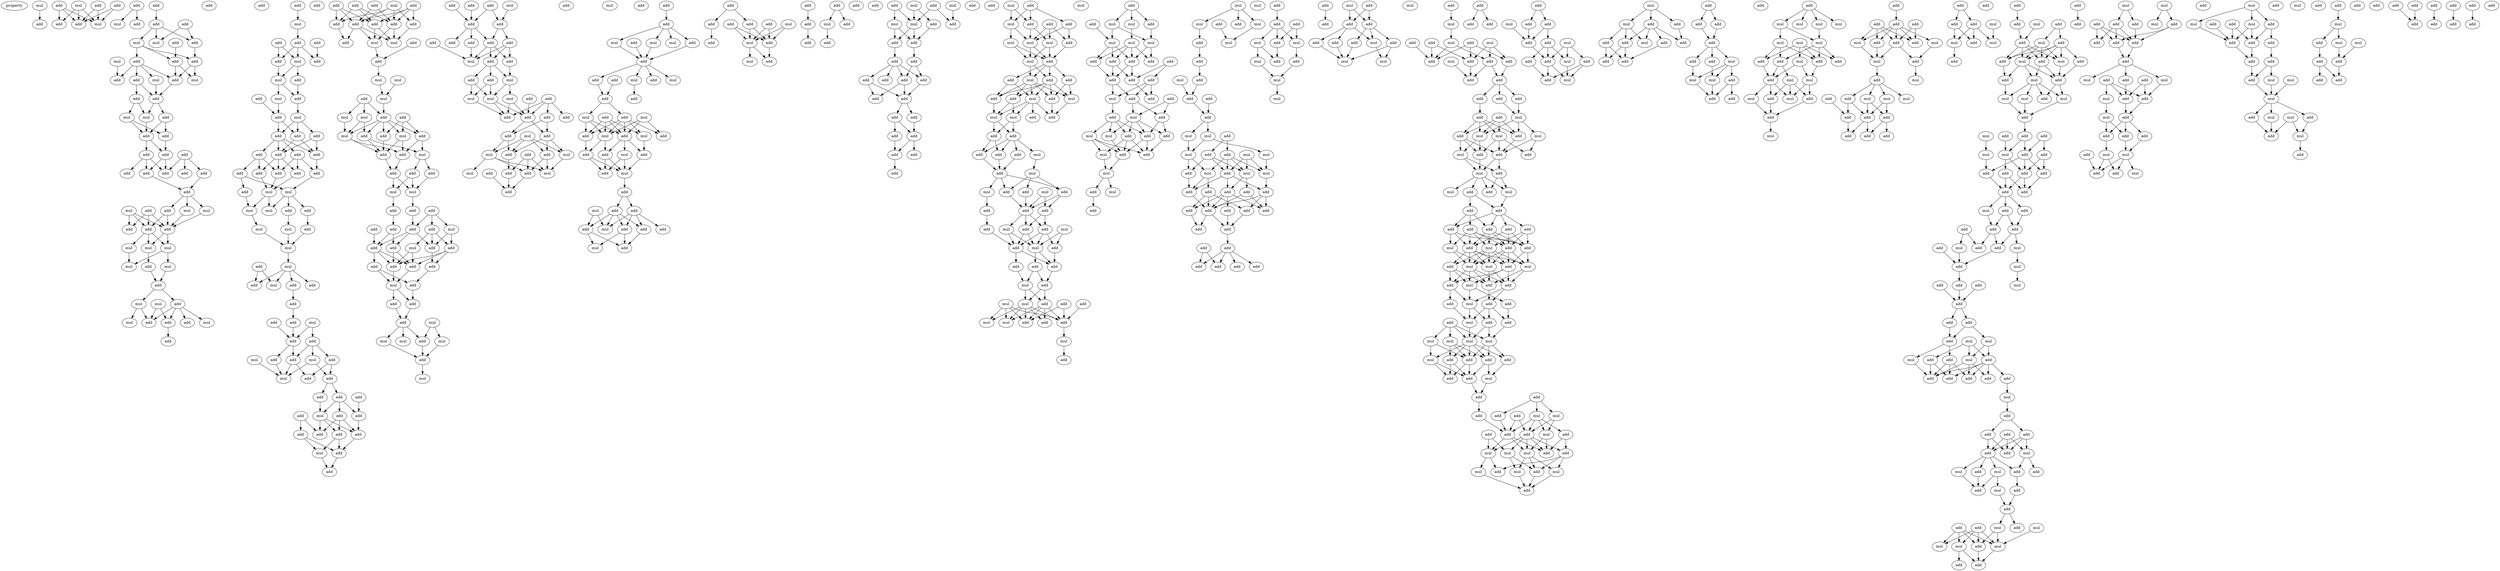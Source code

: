 digraph {
    node [fontcolor=black]
    property [mul=2,lf=1.1]
    0 [ label = mul ];
    1 [ label = add ];
    2 [ label = add ];
    3 [ label = mul ];
    4 [ label = add ];
    5 [ label = add ];
    6 [ label = add ];
    7 [ label = mul ];
    8 [ label = add ];
    9 [ label = add ];
    10 [ label = mul ];
    11 [ label = add ];
    12 [ label = add ];
    13 [ label = add ];
    14 [ label = add ];
    15 [ label = mul ];
    16 [ label = add ];
    17 [ label = add ];
    18 [ label = mul ];
    19 [ label = mul ];
    20 [ label = add ];
    21 [ label = add ];
    22 [ label = add ];
    23 [ label = add ];
    24 [ label = add ];
    25 [ label = mul ];
    26 [ label = mul ];
    27 [ label = add ];
    28 [ label = add ];
    29 [ label = add ];
    30 [ label = add ];
    31 [ label = mul ];
    32 [ label = mul ];
    33 [ label = add ];
    34 [ label = add ];
    35 [ label = add ];
    36 [ label = add ];
    37 [ label = add ];
    38 [ label = add ];
    39 [ label = add ];
    40 [ label = add ];
    41 [ label = add ];
    42 [ label = add ];
    43 [ label = add ];
    44 [ label = mul ];
    45 [ label = mul ];
    46 [ label = add ];
    47 [ label = mul ];
    48 [ label = add ];
    49 [ label = add ];
    50 [ label = add ];
    51 [ label = add ];
    52 [ label = mul ];
    53 [ label = add ];
    54 [ label = mul ];
    55 [ label = mul ];
    56 [ label = mul ];
    57 [ label = add ];
    58 [ label = mul ];
    59 [ label = add ];
    60 [ label = add ];
    61 [ label = mul ];
    62 [ label = mul ];
    63 [ label = mul ];
    64 [ label = add ];
    65 [ label = add ];
    66 [ label = add ];
    67 [ label = mul ];
    68 [ label = add ];
    69 [ label = add ];
    70 [ label = add ];
    71 [ label = mul ];
    72 [ label = add ];
    73 [ label = add ];
    74 [ label = add ];
    75 [ label = add ];
    76 [ label = add ];
    77 [ label = mul ];
    78 [ label = add ];
    79 [ label = mul ];
    80 [ label = add ];
    81 [ label = add ];
    82 [ label = mul ];
    83 [ label = mul ];
    84 [ label = add ];
    85 [ label = add ];
    86 [ label = add ];
    87 [ label = add ];
    88 [ label = add ];
    89 [ label = add ];
    90 [ label = add ];
    91 [ label = add ];
    92 [ label = add ];
    93 [ label = add ];
    94 [ label = add ];
    95 [ label = add ];
    96 [ label = add ];
    97 [ label = mul ];
    98 [ label = add ];
    99 [ label = mul ];
    100 [ label = mul ];
    101 [ label = add ];
    102 [ label = add ];
    103 [ label = mul ];
    104 [ label = mul ];
    105 [ label = add ];
    106 [ label = mul ];
    107 [ label = mul ];
    108 [ label = mul ];
    109 [ label = add ];
    110 [ label = add ];
    111 [ label = add ];
    112 [ label = mul ];
    113 [ label = add ];
    114 [ label = add ];
    115 [ label = add ];
    116 [ label = add ];
    117 [ label = add ];
    118 [ label = mul ];
    119 [ label = add ];
    120 [ label = add ];
    121 [ label = mul ];
    122 [ label = add ];
    123 [ label = add ];
    124 [ label = add ];
    125 [ label = mul ];
    126 [ label = add ];
    127 [ label = mul ];
    128 [ label = add ];
    129 [ label = add ];
    130 [ label = add ];
    131 [ label = add ];
    132 [ label = mul ];
    133 [ label = add ];
    134 [ label = add ];
    135 [ label = add ];
    136 [ label = add ];
    137 [ label = add ];
    138 [ label = add ];
    139 [ label = add ];
    140 [ label = mul ];
    141 [ label = add ];
    142 [ label = add ];
    143 [ label = mul ];
    144 [ label = add ];
    145 [ label = add ];
    146 [ label = add ];
    147 [ label = add ];
    148 [ label = add ];
    149 [ label = add ];
    150 [ label = add ];
    151 [ label = add ];
    152 [ label = add ];
    153 [ label = mul ];
    154 [ label = add ];
    155 [ label = mul ];
    156 [ label = add ];
    157 [ label = add ];
    158 [ label = mul ];
    159 [ label = mul ];
    160 [ label = add ];
    161 [ label = mul ];
    162 [ label = mul ];
    163 [ label = mul ];
    164 [ label = add ];
    165 [ label = add ];
    166 [ label = mul ];
    167 [ label = add ];
    168 [ label = add ];
    169 [ label = mul ];
    170 [ label = add ];
    171 [ label = mul ];
    172 [ label = add ];
    173 [ label = add ];
    174 [ label = add ];
    175 [ label = add ];
    176 [ label = add ];
    177 [ label = mul ];
    178 [ label = mul ];
    179 [ label = add ];
    180 [ label = add ];
    181 [ label = add ];
    182 [ label = add ];
    183 [ label = add ];
    184 [ label = add ];
    185 [ label = mul ];
    186 [ label = add ];
    187 [ label = add ];
    188 [ label = add ];
    189 [ label = add ];
    190 [ label = add ];
    191 [ label = mul ];
    192 [ label = add ];
    193 [ label = add ];
    194 [ label = add ];
    195 [ label = add ];
    196 [ label = mul ];
    197 [ label = add ];
    198 [ label = add ];
    199 [ label = add ];
    200 [ label = mul ];
    201 [ label = add ];
    202 [ label = mul ];
    203 [ label = mul ];
    204 [ label = add ];
    205 [ label = mul ];
    206 [ label = add ];
    207 [ label = add ];
    208 [ label = add ];
    209 [ label = add ];
    210 [ label = mul ];
    211 [ label = mul ];
    212 [ label = add ];
    213 [ label = add ];
    214 [ label = add ];
    215 [ label = add ];
    216 [ label = add ];
    217 [ label = add ];
    218 [ label = add ];
    219 [ label = add ];
    220 [ label = add ];
    221 [ label = mul ];
    222 [ label = add ];
    223 [ label = mul ];
    224 [ label = add ];
    225 [ label = mul ];
    226 [ label = mul ];
    227 [ label = mul ];
    228 [ label = add ];
    229 [ label = add ];
    230 [ label = add ];
    231 [ label = add ];
    232 [ label = add ];
    233 [ label = add ];
    234 [ label = mul ];
    235 [ label = add ];
    236 [ label = add ];
    237 [ label = mul ];
    238 [ label = add ];
    239 [ label = add ];
    240 [ label = add ];
    241 [ label = mul ];
    242 [ label = add ];
    243 [ label = mul ];
    244 [ label = mul ];
    245 [ label = add ];
    246 [ label = add ];
    247 [ label = add ];
    248 [ label = add ];
    249 [ label = mul ];
    250 [ label = add ];
    251 [ label = add ];
    252 [ label = add ];
    253 [ label = add ];
    254 [ label = add ];
    255 [ label = mul ];
    256 [ label = mul ];
    257 [ label = mul ];
    258 [ label = add ];
    259 [ label = mul ];
    260 [ label = add ];
    261 [ label = mul ];
    262 [ label = add ];
    263 [ label = add ];
    264 [ label = add ];
    265 [ label = add ];
    266 [ label = add ];
    267 [ label = add ];
    268 [ label = mul ];
    269 [ label = mul ];
    270 [ label = mul ];
    271 [ label = add ];
    272 [ label = add ];
    273 [ label = mul ];
    274 [ label = add ];
    275 [ label = mul ];
    276 [ label = add ];
    277 [ label = add ];
    278 [ label = add ];
    279 [ label = add ];
    280 [ label = mul ];
    281 [ label = add ];
    282 [ label = add ];
    283 [ label = add ];
    284 [ label = mul ];
    285 [ label = mul ];
    286 [ label = add ];
    287 [ label = add ];
    288 [ label = add ];
    289 [ label = add ];
    290 [ label = add ];
    291 [ label = mul ];
    292 [ label = add ];
    293 [ label = mul ];
    294 [ label = add ];
    295 [ label = add ];
    296 [ label = add ];
    297 [ label = add ];
    298 [ label = mul ];
    299 [ label = add ];
    300 [ label = add ];
    301 [ label = mul ];
    302 [ label = add ];
    303 [ label = add ];
    304 [ label = add ];
    305 [ label = add ];
    306 [ label = add ];
    307 [ label = mul ];
    308 [ label = add ];
    309 [ label = add ];
    310 [ label = add ];
    311 [ label = add ];
    312 [ label = mul ];
    313 [ label = add ];
    314 [ label = add ];
    315 [ label = mul ];
    316 [ label = add ];
    317 [ label = mul ];
    318 [ label = add ];
    319 [ label = add ];
    320 [ label = mul ];
    321 [ label = add ];
    322 [ label = add ];
    323 [ label = add ];
    324 [ label = add ];
    325 [ label = add ];
    326 [ label = add ];
    327 [ label = add ];
    328 [ label = add ];
    329 [ label = add ];
    330 [ label = add ];
    331 [ label = add ];
    332 [ label = add ];
    333 [ label = add ];
    334 [ label = add ];
    335 [ label = add ];
    336 [ label = add ];
    337 [ label = add ];
    338 [ label = add ];
    339 [ label = mul ];
    340 [ label = add ];
    341 [ label = add ];
    342 [ label = add ];
    343 [ label = mul ];
    344 [ label = add ];
    345 [ label = mul ];
    346 [ label = mul ];
    347 [ label = mul ];
    348 [ label = add ];
    349 [ label = mul ];
    350 [ label = add ];
    351 [ label = add ];
    352 [ label = add ];
    353 [ label = mul ];
    354 [ label = add ];
    355 [ label = mul ];
    356 [ label = add ];
    357 [ label = add ];
    358 [ label = mul ];
    359 [ label = add ];
    360 [ label = add ];
    361 [ label = add ];
    362 [ label = mul ];
    363 [ label = mul ];
    364 [ label = add ];
    365 [ label = add ];
    366 [ label = add ];
    367 [ label = add ];
    368 [ label = add ];
    369 [ label = mul ];
    370 [ label = add ];
    371 [ label = mul ];
    372 [ label = add ];
    373 [ label = add ];
    374 [ label = mul ];
    375 [ label = mul ];
    376 [ label = add ];
    377 [ label = add ];
    378 [ label = add ];
    379 [ label = add ];
    380 [ label = add ];
    381 [ label = mul ];
    382 [ label = add ];
    383 [ label = mul ];
    384 [ label = add ];
    385 [ label = mul ];
    386 [ label = add ];
    387 [ label = add ];
    388 [ label = add ];
    389 [ label = add ];
    390 [ label = add ];
    391 [ label = mul ];
    392 [ label = add ];
    393 [ label = add ];
    394 [ label = add ];
    395 [ label = mul ];
    396 [ label = add ];
    397 [ label = mul ];
    398 [ label = mul ];
    399 [ label = mul ];
    400 [ label = add ];
    401 [ label = add ];
    402 [ label = add ];
    403 [ label = mul ];
    404 [ label = add ];
    405 [ label = mul ];
    406 [ label = add ];
    407 [ label = mul ];
    408 [ label = mul ];
    409 [ label = add ];
    410 [ label = add ];
    411 [ label = mul ];
    412 [ label = mul ];
    413 [ label = mul ];
    414 [ label = add ];
    415 [ label = add ];
    416 [ label = add ];
    417 [ label = add ];
    418 [ label = add ];
    419 [ label = add ];
    420 [ label = add ];
    421 [ label = add ];
    422 [ label = mul ];
    423 [ label = add ];
    424 [ label = add ];
    425 [ label = add ];
    426 [ label = add ];
    427 [ label = add ];
    428 [ label = mul ];
    429 [ label = add ];
    430 [ label = mul ];
    431 [ label = add ];
    432 [ label = add ];
    433 [ label = mul ];
    434 [ label = add ];
    435 [ label = add ];
    436 [ label = mul ];
    437 [ label = mul ];
    438 [ label = add ];
    439 [ label = mul ];
    440 [ label = add ];
    441 [ label = mul ];
    442 [ label = add ];
    443 [ label = mul ];
    444 [ label = add ];
    445 [ label = mul ];
    446 [ label = add ];
    447 [ label = mul ];
    448 [ label = add ];
    449 [ label = mul ];
    450 [ label = add ];
    451 [ label = add ];
    452 [ label = add ];
    453 [ label = add ];
    454 [ label = mul ];
    455 [ label = mul ];
    456 [ label = add ];
    457 [ label = mul ];
    458 [ label = add ];
    459 [ label = add ];
    460 [ label = mul ];
    461 [ label = mul ];
    462 [ label = mul ];
    463 [ label = mul ];
    464 [ label = add ];
    465 [ label = mul ];
    466 [ label = add ];
    467 [ label = add ];
    468 [ label = add ];
    469 [ label = add ];
    470 [ label = add ];
    471 [ label = add ];
    472 [ label = add ];
    473 [ label = add ];
    474 [ label = add ];
    475 [ label = add ];
    476 [ label = add ];
    477 [ label = add ];
    478 [ label = add ];
    479 [ label = add ];
    480 [ label = add ];
    481 [ label = mul ];
    482 [ label = add ];
    483 [ label = add ];
    484 [ label = add ];
    485 [ label = add ];
    486 [ label = add ];
    487 [ label = add ];
    488 [ label = add ];
    489 [ label = add ];
    490 [ label = mul ];
    491 [ label = add ];
    492 [ label = mul ];
    493 [ label = add ];
    494 [ label = add ];
    495 [ label = mul ];
    496 [ label = add ];
    497 [ label = mul ];
    498 [ label = mul ];
    499 [ label = mul ];
    500 [ label = add ];
    501 [ label = add ];
    502 [ label = add ];
    503 [ label = add ];
    504 [ label = add ];
    505 [ label = mul ];
    506 [ label = add ];
    507 [ label = add ];
    508 [ label = mul ];
    509 [ label = mul ];
    510 [ label = mul ];
    511 [ label = add ];
    512 [ label = mul ];
    513 [ label = add ];
    514 [ label = mul ];
    515 [ label = add ];
    516 [ label = add ];
    517 [ label = mul ];
    518 [ label = add ];
    519 [ label = mul ];
    520 [ label = add ];
    521 [ label = add ];
    522 [ label = add ];
    523 [ label = add ];
    524 [ label = add ];
    525 [ label = add ];
    526 [ label = add ];
    527 [ label = add ];
    528 [ label = add ];
    529 [ label = mul ];
    530 [ label = add ];
    531 [ label = add ];
    532 [ label = add ];
    533 [ label = mul ];
    534 [ label = mul ];
    535 [ label = mul ];
    536 [ label = mul ];
    537 [ label = add ];
    538 [ label = add ];
    539 [ label = add ];
    540 [ label = add ];
    541 [ label = mul ];
    542 [ label = mul ];
    543 [ label = add ];
    544 [ label = add ];
    545 [ label = mul ];
    546 [ label = add ];
    547 [ label = add ];
    548 [ label = add ];
    549 [ label = add ];
    550 [ label = add ];
    551 [ label = add ];
    552 [ label = add ];
    553 [ label = mul ];
    554 [ label = add ];
    555 [ label = add ];
    556 [ label = add ];
    557 [ label = mul ];
    558 [ label = add ];
    559 [ label = add ];
    560 [ label = mul ];
    561 [ label = mul ];
    562 [ label = mul ];
    563 [ label = add ];
    564 [ label = add ];
    565 [ label = mul ];
    566 [ label = add ];
    567 [ label = add ];
    568 [ label = add ];
    569 [ label = add ];
    570 [ label = mul ];
    571 [ label = add ];
    572 [ label = add ];
    573 [ label = add ];
    574 [ label = mul ];
    575 [ label = mul ];
    576 [ label = mul ];
    577 [ label = mul ];
    578 [ label = mul ];
    579 [ label = add ];
    580 [ label = add ];
    581 [ label = add ];
    582 [ label = add ];
    583 [ label = mul ];
    584 [ label = add ];
    585 [ label = mul ];
    586 [ label = add ];
    587 [ label = add ];
    588 [ label = add ];
    589 [ label = mul ];
    590 [ label = add ];
    591 [ label = mul ];
    592 [ label = add ];
    593 [ label = add ];
    594 [ label = add ];
    595 [ label = add ];
    596 [ label = add ];
    597 [ label = add ];
    598 [ label = mul ];
    599 [ label = mul ];
    600 [ label = add ];
    601 [ label = add ];
    602 [ label = mul ];
    603 [ label = mul ];
    604 [ label = mul ];
    605 [ label = add ];
    606 [ label = add ];
    607 [ label = mul ];
    608 [ label = mul ];
    609 [ label = add ];
    610 [ label = add ];
    611 [ label = add ];
    612 [ label = add ];
    613 [ label = add ];
    614 [ label = add ];
    615 [ label = add ];
    616 [ label = mul ];
    617 [ label = mul ];
    618 [ label = add ];
    619 [ label = add ];
    620 [ label = add ];
    621 [ label = add ];
    622 [ label = mul ];
    623 [ label = add ];
    624 [ label = add ];
    625 [ label = mul ];
    626 [ label = mul ];
    627 [ label = mul ];
    628 [ label = add ];
    629 [ label = add ];
    630 [ label = add ];
    631 [ label = add ];
    632 [ label = add ];
    633 [ label = mul ];
    634 [ label = add ];
    635 [ label = add ];
    636 [ label = add ];
    637 [ label = add ];
    638 [ label = add ];
    639 [ label = add ];
    640 [ label = add ];
    641 [ label = add ];
    642 [ label = mul ];
    643 [ label = add ];
    644 [ label = add ];
    645 [ label = add ];
    646 [ label = mul ];
    647 [ label = mul ];
    648 [ label = add ];
    649 [ label = add ];
    650 [ label = add ];
    651 [ label = mul ];
    652 [ label = mul ];
    653 [ label = mul ];
    654 [ label = mul ];
    655 [ label = mul ];
    656 [ label = mul ];
    657 [ label = mul ];
    658 [ label = add ];
    659 [ label = add ];
    660 [ label = add ];
    661 [ label = mul ];
    662 [ label = add ];
    663 [ label = add ];
    664 [ label = mul ];
    665 [ label = mul ];
    666 [ label = add ];
    667 [ label = mul ];
    668 [ label = add ];
    669 [ label = mul ];
    670 [ label = add ];
    671 [ label = mul ];
    672 [ label = add ];
    673 [ label = add ];
    674 [ label = add ];
    675 [ label = add ];
    676 [ label = mul ];
    677 [ label = add ];
    678 [ label = add ];
    679 [ label = add ];
    680 [ label = mul ];
    681 [ label = mul ];
    682 [ label = add ];
    683 [ label = add ];
    684 [ label = mul ];
    685 [ label = add ];
    686 [ label = add ];
    687 [ label = mul ];
    688 [ label = mul ];
    689 [ label = mul ];
    690 [ label = add ];
    691 [ label = add ];
    692 [ label = add ];
    693 [ label = add ];
    694 [ label = add ];
    695 [ label = add ];
    696 [ label = add ];
    697 [ label = add ];
    698 [ label = mul ];
    699 [ label = add ];
    700 [ label = mul ];
    701 [ label = add ];
    702 [ label = mul ];
    703 [ label = add ];
    704 [ label = add ];
    705 [ label = add ];
    706 [ label = mul ];
    707 [ label = add ];
    708 [ label = add ];
    709 [ label = add ];
    710 [ label = add ];
    711 [ label = mul ];
    712 [ label = add ];
    713 [ label = mul ];
    714 [ label = mul ];
    715 [ label = add ];
    716 [ label = add ];
    717 [ label = add ];
    718 [ label = add ];
    719 [ label = mul ];
    720 [ label = mul ];
    721 [ label = mul ];
    722 [ label = add ];
    723 [ label = mul ];
    724 [ label = add ];
    725 [ label = mul ];
    726 [ label = add ];
    727 [ label = add ];
    728 [ label = add ];
    729 [ label = mul ];
    730 [ label = mul ];
    731 [ label = add ];
    732 [ label = add ];
    733 [ label = add ];
    734 [ label = add ];
    735 [ label = add ];
    736 [ label = add ];
    737 [ label = add ];
    738 [ label = add ];
    739 [ label = add ];
    740 [ label = mul ];
    741 [ label = add ];
    742 [ label = add ];
    743 [ label = add ];
    744 [ label = add ];
    745 [ label = mul ];
    746 [ label = mul ];
    747 [ label = add ];
    748 [ label = add ];
    749 [ label = add ];
    750 [ label = mul ];
    751 [ label = add ];
    752 [ label = add ];
    753 [ label = add ];
    754 [ label = add ];
    755 [ label = mul ];
    756 [ label = add ];
    757 [ label = add ];
    758 [ label = add ];
    759 [ label = add ];
    760 [ label = add ];
    761 [ label = mul ];
    762 [ label = add ];
    763 [ label = mul ];
    764 [ label = mul ];
    765 [ label = mul ];
    766 [ label = add ];
    767 [ label = add ];
    768 [ label = add ];
    769 [ label = add ];
    770 [ label = add ];
    771 [ label = add ];
    772 [ label = add ];
    773 [ label = add ];
    774 [ label = mul ];
    775 [ label = add ];
    776 [ label = add ];
    777 [ label = add ];
    778 [ label = add ];
    779 [ label = mul ];
    780 [ label = add ];
    781 [ label = add ];
    782 [ label = mul ];
    783 [ label = mul ];
    784 [ label = add ];
    785 [ label = add ];
    786 [ label = add ];
    787 [ label = mul ];
    788 [ label = add ];
    789 [ label = add ];
    790 [ label = add ];
    791 [ label = add ];
    792 [ label = add ];
    793 [ label = mul ];
    794 [ label = mul ];
    795 [ label = add ];
    796 [ label = mul ];
    797 [ label = mul ];
    798 [ label = add ];
    799 [ label = mul ];
    800 [ label = add ];
    801 [ label = add ];
    802 [ label = mul ];
    803 [ label = mul ];
    804 [ label = add ];
    805 [ label = add ];
    806 [ label = add ];
    807 [ label = mul ];
    808 [ label = add ];
    809 [ label = add ];
    810 [ label = add ];
    811 [ label = add ];
    812 [ label = add ];
    813 [ label = add ];
    814 [ label = add ];
    815 [ label = add ];
    816 [ label = mul ];
    817 [ label = mul ];
    818 [ label = add ];
    819 [ label = mul ];
    820 [ label = add ];
    821 [ label = mul ];
    822 [ label = add ];
    823 [ label = add ];
    824 [ label = add ];
    825 [ label = add ];
    826 [ label = mul ];
    827 [ label = add ];
    828 [ label = mul ];
    829 [ label = mul ];
    830 [ label = add ];
    831 [ label = add ];
    832 [ label = add ];
    833 [ label = mul ];
    834 [ label = mul ];
    835 [ label = add ];
    836 [ label = mul ];
    837 [ label = add ];
    838 [ label = add ];
    839 [ label = add ];
    840 [ label = add ];
    841 [ label = add ];
    842 [ label = add ];
    843 [ label = add ];
    844 [ label = add ];
    845 [ label = add ];
    846 [ label = mul ];
    847 [ label = mul ];
    848 [ label = mul ];
    849 [ label = mul ];
    850 [ label = add ];
    851 [ label = add ];
    852 [ label = mul ];
    853 [ label = mul ];
    854 [ label = add ];
    855 [ label = add ];
    856 [ label = mul ];
    857 [ label = add ];
    858 [ label = add ];
    859 [ label = mul ];
    860 [ label = add ];
    861 [ label = mul ];
    862 [ label = mul ];
    863 [ label = add ];
    864 [ label = add ];
    865 [ label = add ];
    866 [ label = add ];
    867 [ label = add ];
    868 [ label = add ];
    869 [ label = add ];
    870 [ label = add ];
    871 [ label = add ];
    872 [ label = add ];
    873 [ label = add ];
    874 [ label = add ];
    875 [ label = add ];
    876 [ label = add ];
    877 [ label = add ];
    878 [ label = add ];
    0 -> 6 [ name = 0 ];
    1 -> 5 [ name = 1 ];
    1 -> 7 [ name = 2 ];
    1 -> 8 [ name = 3 ];
    2 -> 7 [ name = 4 ];
    2 -> 8 [ name = 5 ];
    3 -> 5 [ name = 6 ];
    3 -> 7 [ name = 7 ];
    3 -> 8 [ name = 8 ];
    4 -> 7 [ name = 9 ];
    4 -> 8 [ name = 10 ];
    9 -> 10 [ name = 11 ];
    9 -> 12 [ name = 12 ];
    11 -> 13 [ name = 13 ];
    13 -> 15 [ name = 14 ];
    13 -> 16 [ name = 15 ];
    13 -> 18 [ name = 16 ];
    14 -> 15 [ name = 17 ];
    14 -> 16 [ name = 18 ];
    16 -> 22 [ name = 19 ];
    17 -> 21 [ name = 20 ];
    18 -> 20 [ name = 21 ];
    18 -> 21 [ name = 22 ];
    18 -> 22 [ name = 23 ];
    19 -> 27 [ name = 24 ];
    20 -> 23 [ name = 25 ];
    20 -> 24 [ name = 26 ];
    20 -> 26 [ name = 27 ];
    20 -> 27 [ name = 28 ];
    21 -> 23 [ name = 29 ];
    21 -> 25 [ name = 30 ];
    22 -> 23 [ name = 31 ];
    22 -> 25 [ name = 32 ];
    23 -> 28 [ name = 33 ];
    24 -> 28 [ name = 34 ];
    24 -> 29 [ name = 35 ];
    26 -> 28 [ name = 36 ];
    28 -> 30 [ name = 37 ];
    28 -> 32 [ name = 38 ];
    29 -> 31 [ name = 39 ];
    29 -> 32 [ name = 40 ];
    30 -> 33 [ name = 41 ];
    30 -> 34 [ name = 42 ];
    31 -> 33 [ name = 43 ];
    31 -> 34 [ name = 44 ];
    32 -> 34 [ name = 45 ];
    33 -> 37 [ name = 46 ];
    34 -> 36 [ name = 47 ];
    34 -> 37 [ name = 48 ];
    35 -> 40 [ name = 49 ];
    35 -> 41 [ name = 50 ];
    35 -> 42 [ name = 51 ];
    36 -> 38 [ name = 52 ];
    36 -> 39 [ name = 53 ];
    36 -> 42 [ name = 54 ];
    37 -> 38 [ name = 55 ];
    37 -> 42 [ name = 56 ];
    38 -> 43 [ name = 57 ];
    40 -> 43 [ name = 58 ];
    43 -> 45 [ name = 59 ];
    43 -> 46 [ name = 60 ];
    43 -> 47 [ name = 61 ];
    44 -> 49 [ name = 62 ];
    44 -> 50 [ name = 63 ];
    44 -> 51 [ name = 64 ];
    45 -> 49 [ name = 65 ];
    46 -> 49 [ name = 66 ];
    46 -> 51 [ name = 67 ];
    47 -> 49 [ name = 68 ];
    48 -> 49 [ name = 69 ];
    48 -> 50 [ name = 70 ];
    48 -> 51 [ name = 71 ];
    49 -> 54 [ name = 72 ];
    49 -> 55 [ name = 73 ];
    51 -> 52 [ name = 74 ];
    51 -> 54 [ name = 75 ];
    51 -> 55 [ name = 76 ];
    52 -> 56 [ name = 77 ];
    54 -> 56 [ name = 78 ];
    54 -> 58 [ name = 79 ];
    55 -> 57 [ name = 80 ];
    57 -> 59 [ name = 81 ];
    58 -> 59 [ name = 82 ];
    59 -> 60 [ name = 83 ];
    59 -> 62 [ name = 84 ];
    60 -> 63 [ name = 85 ];
    60 -> 64 [ name = 86 ];
    60 -> 65 [ name = 87 ];
    60 -> 66 [ name = 88 ];
    61 -> 64 [ name = 89 ];
    61 -> 65 [ name = 90 ];
    62 -> 64 [ name = 91 ];
    62 -> 67 [ name = 92 ];
    65 -> 68 [ name = 93 ];
    70 -> 71 [ name = 94 ];
    71 -> 72 [ name = 95 ];
    72 -> 75 [ name = 96 ];
    72 -> 76 [ name = 97 ];
    72 -> 77 [ name = 98 ];
    73 -> 75 [ name = 99 ];
    73 -> 77 [ name = 100 ];
    74 -> 76 [ name = 101 ];
    75 -> 79 [ name = 102 ];
    77 -> 78 [ name = 103 ];
    77 -> 79 [ name = 104 ];
    78 -> 81 [ name = 105 ];
    79 -> 81 [ name = 106 ];
    79 -> 82 [ name = 107 ];
    80 -> 84 [ name = 108 ];
    81 -> 83 [ name = 109 ];
    82 -> 84 [ name = 110 ];
    83 -> 85 [ name = 111 ];
    83 -> 86 [ name = 112 ];
    83 -> 87 [ name = 113 ];
    84 -> 86 [ name = 114 ];
    84 -> 87 [ name = 115 ];
    85 -> 88 [ name = 116 ];
    85 -> 90 [ name = 117 ];
    86 -> 88 [ name = 118 ];
    86 -> 89 [ name = 119 ];
    86 -> 90 [ name = 120 ];
    86 -> 91 [ name = 121 ];
    87 -> 88 [ name = 122 ];
    87 -> 90 [ name = 123 ];
    88 -> 92 [ name = 124 ];
    88 -> 95 [ name = 125 ];
    88 -> 96 [ name = 126 ];
    89 -> 93 [ name = 127 ];
    89 -> 95 [ name = 128 ];
    89 -> 96 [ name = 129 ];
    90 -> 94 [ name = 130 ];
    91 -> 92 [ name = 131 ];
    91 -> 94 [ name = 132 ];
    91 -> 95 [ name = 133 ];
    92 -> 99 [ name = 134 ];
    93 -> 97 [ name = 135 ];
    93 -> 98 [ name = 136 ];
    94 -> 97 [ name = 137 ];
    95 -> 99 [ name = 138 ];
    96 -> 99 [ name = 139 ];
    97 -> 101 [ name = 140 ];
    97 -> 102 [ name = 141 ];
    97 -> 103 [ name = 142 ];
    98 -> 100 [ name = 143 ];
    99 -> 100 [ name = 144 ];
    99 -> 103 [ name = 145 ];
    100 -> 106 [ name = 146 ];
    101 -> 105 [ name = 147 ];
    102 -> 104 [ name = 148 ];
    104 -> 107 [ name = 149 ];
    105 -> 107 [ name = 150 ];
    106 -> 107 [ name = 151 ];
    107 -> 108 [ name = 152 ];
    108 -> 110 [ name = 153 ];
    108 -> 111 [ name = 154 ];
    108 -> 112 [ name = 155 ];
    108 -> 113 [ name = 156 ];
    109 -> 110 [ name = 157 ];
    109 -> 112 [ name = 158 ];
    111 -> 115 [ name = 159 ];
    115 -> 117 [ name = 160 ];
    116 -> 120 [ name = 161 ];
    117 -> 120 [ name = 162 ];
    118 -> 119 [ name = 163 ];
    118 -> 120 [ name = 164 ];
    119 -> 122 [ name = 165 ];
    119 -> 124 [ name = 166 ];
    119 -> 125 [ name = 167 ];
    120 -> 122 [ name = 168 ];
    120 -> 123 [ name = 169 ];
    121 -> 127 [ name = 170 ];
    122 -> 126 [ name = 171 ];
    122 -> 127 [ name = 172 ];
    123 -> 127 [ name = 173 ];
    124 -> 126 [ name = 174 ];
    124 -> 128 [ name = 175 ];
    125 -> 127 [ name = 176 ];
    125 -> 128 [ name = 177 ];
    128 -> 130 [ name = 178 ];
    128 -> 131 [ name = 179 ];
    129 -> 133 [ name = 180 ];
    130 -> 132 [ name = 181 ];
    131 -> 132 [ name = 182 ];
    131 -> 133 [ name = 183 ];
    131 -> 135 [ name = 184 ];
    132 -> 136 [ name = 185 ];
    132 -> 138 [ name = 186 ];
    132 -> 139 [ name = 187 ];
    133 -> 139 [ name = 188 ];
    134 -> 136 [ name = 189 ];
    134 -> 137 [ name = 190 ];
    135 -> 136 [ name = 191 ];
    135 -> 138 [ name = 192 ];
    135 -> 139 [ name = 193 ];
    137 -> 140 [ name = 194 ];
    137 -> 141 [ name = 195 ];
    138 -> 140 [ name = 196 ];
    138 -> 141 [ name = 197 ];
    139 -> 141 [ name = 198 ];
    140 -> 142 [ name = 199 ];
    141 -> 142 [ name = 200 ];
    143 -> 148 [ name = 201 ];
    143 -> 149 [ name = 202 ];
    143 -> 150 [ name = 203 ];
    143 -> 151 [ name = 204 ];
    144 -> 149 [ name = 205 ];
    144 -> 150 [ name = 206 ];
    144 -> 151 [ name = 207 ];
    144 -> 152 [ name = 208 ];
    145 -> 148 [ name = 209 ];
    145 -> 149 [ name = 210 ];
    145 -> 152 [ name = 211 ];
    146 -> 149 [ name = 212 ];
    146 -> 150 [ name = 213 ];
    147 -> 148 [ name = 214 ];
    147 -> 150 [ name = 215 ];
    147 -> 152 [ name = 216 ];
    148 -> 156 [ name = 217 ];
    149 -> 153 [ name = 218 ];
    149 -> 155 [ name = 219 ];
    149 -> 156 [ name = 220 ];
    150 -> 153 [ name = 221 ];
    150 -> 155 [ name = 222 ];
    151 -> 153 [ name = 223 ];
    152 -> 153 [ name = 224 ];
    152 -> 155 [ name = 225 ];
    154 -> 157 [ name = 226 ];
    155 -> 157 [ name = 227 ];
    157 -> 159 [ name = 228 ];
    158 -> 161 [ name = 229 ];
    159 -> 161 [ name = 230 ];
    160 -> 162 [ name = 231 ];
    160 -> 163 [ name = 232 ];
    160 -> 165 [ name = 233 ];
    161 -> 165 [ name = 234 ];
    162 -> 166 [ name = 235 ];
    163 -> 166 [ name = 236 ];
    163 -> 168 [ name = 237 ];
    164 -> 167 [ name = 238 ];
    164 -> 169 [ name = 239 ];
    164 -> 170 [ name = 240 ];
    165 -> 166 [ name = 241 ];
    165 -> 167 [ name = 242 ];
    165 -> 168 [ name = 243 ];
    165 -> 169 [ name = 244 ];
    165 -> 170 [ name = 245 ];
    166 -> 172 [ name = 246 ];
    166 -> 173 [ name = 247 ];
    167 -> 173 [ name = 248 ];
    168 -> 171 [ name = 249 ];
    168 -> 173 [ name = 250 ];
    169 -> 172 [ name = 251 ];
    169 -> 173 [ name = 252 ];
    170 -> 171 [ name = 253 ];
    170 -> 172 [ name = 254 ];
    171 -> 174 [ name = 255 ];
    171 -> 176 [ name = 256 ];
    172 -> 175 [ name = 257 ];
    173 -> 175 [ name = 258 ];
    174 -> 177 [ name = 259 ];
    174 -> 178 [ name = 260 ];
    175 -> 177 [ name = 261 ];
    175 -> 178 [ name = 262 ];
    176 -> 178 [ name = 263 ];
    177 -> 181 [ name = 264 ];
    178 -> 180 [ name = 265 ];
    179 -> 184 [ name = 266 ];
    179 -> 185 [ name = 267 ];
    179 -> 186 [ name = 268 ];
    180 -> 186 [ name = 269 ];
    181 -> 182 [ name = 270 ];
    182 -> 188 [ name = 271 ];
    182 -> 189 [ name = 272 ];
    183 -> 189 [ name = 273 ];
    184 -> 187 [ name = 274 ];
    184 -> 190 [ name = 275 ];
    184 -> 191 [ name = 276 ];
    185 -> 187 [ name = 277 ];
    185 -> 190 [ name = 278 ];
    186 -> 187 [ name = 279 ];
    186 -> 188 [ name = 280 ];
    186 -> 189 [ name = 281 ];
    187 -> 195 [ name = 282 ];
    188 -> 192 [ name = 283 ];
    188 -> 193 [ name = 284 ];
    189 -> 192 [ name = 285 ];
    189 -> 193 [ name = 286 ];
    189 -> 194 [ name = 287 ];
    190 -> 192 [ name = 288 ];
    190 -> 193 [ name = 289 ];
    190 -> 195 [ name = 290 ];
    191 -> 192 [ name = 291 ];
    191 -> 193 [ name = 292 ];
    192 -> 196 [ name = 293 ];
    193 -> 196 [ name = 294 ];
    194 -> 196 [ name = 295 ];
    194 -> 197 [ name = 296 ];
    195 -> 197 [ name = 297 ];
    196 -> 198 [ name = 298 ];
    196 -> 199 [ name = 299 ];
    197 -> 199 [ name = 300 ];
    198 -> 201 [ name = 301 ];
    199 -> 201 [ name = 302 ];
    200 -> 204 [ name = 303 ];
    200 -> 205 [ name = 304 ];
    201 -> 202 [ name = 305 ];
    201 -> 203 [ name = 306 ];
    201 -> 204 [ name = 307 ];
    202 -> 206 [ name = 308 ];
    204 -> 206 [ name = 309 ];
    205 -> 206 [ name = 310 ];
    206 -> 211 [ name = 311 ];
    207 -> 212 [ name = 312 ];
    208 -> 212 [ name = 313 ];
    209 -> 212 [ name = 314 ];
    209 -> 213 [ name = 315 ];
    210 -> 213 [ name = 316 ];
    212 -> 214 [ name = 317 ];
    212 -> 216 [ name = 318 ];
    212 -> 218 [ name = 319 ];
    213 -> 215 [ name = 320 ];
    213 -> 216 [ name = 321 ];
    215 -> 219 [ name = 322 ];
    215 -> 220 [ name = 323 ];
    215 -> 221 [ name = 324 ];
    216 -> 219 [ name = 325 ];
    216 -> 220 [ name = 326 ];
    216 -> 221 [ name = 327 ];
    217 -> 221 [ name = 328 ];
    218 -> 221 [ name = 329 ];
    219 -> 222 [ name = 330 ];
    219 -> 223 [ name = 331 ];
    219 -> 224 [ name = 332 ];
    220 -> 223 [ name = 333 ];
    222 -> 225 [ name = 334 ];
    222 -> 226 [ name = 335 ];
    223 -> 225 [ name = 336 ];
    223 -> 227 [ name = 337 ];
    224 -> 225 [ name = 338 ];
    224 -> 226 [ name = 339 ];
    225 -> 230 [ name = 340 ];
    225 -> 233 [ name = 341 ];
    226 -> 230 [ name = 342 ];
    227 -> 230 [ name = 343 ];
    227 -> 233 [ name = 344 ];
    228 -> 230 [ name = 345 ];
    228 -> 231 [ name = 346 ];
    228 -> 232 [ name = 347 ];
    228 -> 233 [ name = 348 ];
    229 -> 233 [ name = 349 ];
    231 -> 235 [ name = 350 ];
    231 -> 236 [ name = 351 ];
    233 -> 235 [ name = 352 ];
    233 -> 236 [ name = 353 ];
    234 -> 237 [ name = 354 ];
    234 -> 239 [ name = 355 ];
    234 -> 240 [ name = 356 ];
    234 -> 241 [ name = 357 ];
    235 -> 237 [ name = 358 ];
    235 -> 239 [ name = 359 ];
    236 -> 239 [ name = 360 ];
    236 -> 240 [ name = 361 ];
    236 -> 241 [ name = 362 ];
    237 -> 243 [ name = 363 ];
    237 -> 244 [ name = 364 ];
    237 -> 245 [ name = 365 ];
    238 -> 242 [ name = 366 ];
    238 -> 243 [ name = 367 ];
    238 -> 245 [ name = 368 ];
    239 -> 242 [ name = 369 ];
    240 -> 243 [ name = 370 ];
    240 -> 245 [ name = 371 ];
    241 -> 243 [ name = 372 ];
    242 -> 247 [ name = 373 ];
    245 -> 247 [ name = 374 ];
    246 -> 247 [ name = 375 ];
    251 -> 252 [ name = 376 ];
    252 -> 253 [ name = 377 ];
    252 -> 255 [ name = 378 ];
    252 -> 256 [ name = 379 ];
    252 -> 257 [ name = 380 ];
    253 -> 258 [ name = 381 ];
    254 -> 258 [ name = 382 ];
    256 -> 258 [ name = 383 ];
    257 -> 258 [ name = 384 ];
    258 -> 259 [ name = 385 ];
    258 -> 260 [ name = 386 ];
    258 -> 261 [ name = 387 ];
    258 -> 262 [ name = 388 ];
    260 -> 265 [ name = 389 ];
    261 -> 264 [ name = 390 ];
    263 -> 265 [ name = 391 ];
    265 -> 266 [ name = 392 ];
    265 -> 268 [ name = 393 ];
    266 -> 270 [ name = 394 ];
    266 -> 271 [ name = 395 ];
    266 -> 272 [ name = 396 ];
    266 -> 273 [ name = 397 ];
    266 -> 274 [ name = 398 ];
    267 -> 270 [ name = 399 ];
    267 -> 271 [ name = 400 ];
    267 -> 273 [ name = 401 ];
    267 -> 274 [ name = 402 ];
    268 -> 270 [ name = 403 ];
    268 -> 271 [ name = 404 ];
    268 -> 274 [ name = 405 ];
    269 -> 270 [ name = 406 ];
    269 -> 271 [ name = 407 ];
    269 -> 272 [ name = 408 ];
    270 -> 276 [ name = 409 ];
    270 -> 277 [ name = 410 ];
    271 -> 275 [ name = 411 ];
    271 -> 276 [ name = 412 ];
    271 -> 278 [ name = 413 ];
    273 -> 278 [ name = 414 ];
    274 -> 277 [ name = 415 ];
    275 -> 279 [ name = 416 ];
    275 -> 280 [ name = 417 ];
    276 -> 279 [ name = 418 ];
    276 -> 280 [ name = 419 ];
    277 -> 279 [ name = 420 ];
    277 -> 280 [ name = 421 ];
    278 -> 280 [ name = 422 ];
    280 -> 281 [ name = 423 ];
    281 -> 282 [ name = 424 ];
    281 -> 283 [ name = 425 ];
    282 -> 285 [ name = 426 ];
    282 -> 286 [ name = 427 ];
    282 -> 287 [ name = 428 ];
    282 -> 289 [ name = 429 ];
    283 -> 285 [ name = 430 ];
    283 -> 286 [ name = 431 ];
    283 -> 288 [ name = 432 ];
    283 -> 289 [ name = 433 ];
    284 -> 285 [ name = 434 ];
    284 -> 288 [ name = 435 ];
    286 -> 290 [ name = 436 ];
    286 -> 291 [ name = 437 ];
    288 -> 290 [ name = 438 ];
    288 -> 291 [ name = 439 ];
    289 -> 290 [ name = 440 ];
    292 -> 294 [ name = 441 ];
    292 -> 296 [ name = 442 ];
    293 -> 298 [ name = 443 ];
    293 -> 300 [ name = 444 ];
    294 -> 298 [ name = 445 ];
    294 -> 300 [ name = 446 ];
    295 -> 298 [ name = 447 ];
    295 -> 300 [ name = 448 ];
    296 -> 299 [ name = 449 ];
    297 -> 298 [ name = 450 ];
    297 -> 300 [ name = 451 ];
    298 -> 301 [ name = 452 ];
    298 -> 302 [ name = 453 ];
    300 -> 302 [ name = 454 ];
    303 -> 304 [ name = 455 ];
    304 -> 305 [ name = 456 ];
    306 -> 307 [ name = 457 ];
    306 -> 310 [ name = 458 ];
    307 -> 311 [ name = 459 ];
    312 -> 316 [ name = 460 ];
    312 -> 320 [ name = 461 ];
    313 -> 317 [ name = 462 ];
    313 -> 320 [ name = 463 ];
    314 -> 319 [ name = 464 ];
    314 -> 320 [ name = 465 ];
    315 -> 319 [ name = 466 ];
    316 -> 321 [ name = 467 ];
    317 -> 321 [ name = 468 ];
    317 -> 322 [ name = 469 ];
    320 -> 321 [ name = 470 ];
    320 -> 322 [ name = 471 ];
    321 -> 323 [ name = 472 ];
    322 -> 324 [ name = 473 ];
    323 -> 327 [ name = 474 ];
    323 -> 328 [ name = 475 ];
    324 -> 325 [ name = 476 ];
    324 -> 326 [ name = 477 ];
    324 -> 327 [ name = 478 ];
    324 -> 328 [ name = 479 ];
    325 -> 329 [ name = 480 ];
    325 -> 330 [ name = 481 ];
    327 -> 329 [ name = 482 ];
    327 -> 330 [ name = 483 ];
    328 -> 330 [ name = 484 ];
    330 -> 332 [ name = 485 ];
    330 -> 333 [ name = 486 ];
    332 -> 334 [ name = 487 ];
    332 -> 335 [ name = 488 ];
    333 -> 335 [ name = 489 ];
    334 -> 336 [ name = 490 ];
    335 -> 336 [ name = 491 ];
    335 -> 337 [ name = 492 ];
    336 -> 338 [ name = 493 ];
    339 -> 341 [ name = 494 ];
    339 -> 343 [ name = 495 ];
    340 -> 341 [ name = 496 ];
    340 -> 342 [ name = 497 ];
    340 -> 343 [ name = 498 ];
    341 -> 345 [ name = 499 ];
    341 -> 346 [ name = 500 ];
    342 -> 345 [ name = 501 ];
    342 -> 348 [ name = 502 ];
    343 -> 345 [ name = 503 ];
    343 -> 347 [ name = 504 ];
    344 -> 345 [ name = 505 ];
    344 -> 346 [ name = 506 ];
    344 -> 348 [ name = 507 ];
    345 -> 349 [ name = 508 ];
    345 -> 350 [ name = 509 ];
    346 -> 349 [ name = 510 ];
    346 -> 350 [ name = 511 ];
    347 -> 349 [ name = 512 ];
    347 -> 350 [ name = 513 ];
    348 -> 350 [ name = 514 ];
    349 -> 353 [ name = 515 ];
    349 -> 354 [ name = 516 ];
    350 -> 351 [ name = 517 ];
    350 -> 352 [ name = 518 ];
    350 -> 353 [ name = 519 ];
    350 -> 354 [ name = 520 ];
    351 -> 357 [ name = 521 ];
    351 -> 358 [ name = 522 ];
    352 -> 355 [ name = 523 ];
    352 -> 356 [ name = 524 ];
    353 -> 355 [ name = 525 ];
    353 -> 356 [ name = 526 ];
    353 -> 357 [ name = 527 ];
    353 -> 358 [ name = 528 ];
    353 -> 359 [ name = 529 ];
    354 -> 355 [ name = 530 ];
    354 -> 356 [ name = 531 ];
    354 -> 357 [ name = 532 ];
    354 -> 358 [ name = 533 ];
    354 -> 359 [ name = 534 ];
    355 -> 360 [ name = 535 ];
    355 -> 361 [ name = 536 ];
    355 -> 362 [ name = 537 ];
    355 -> 363 [ name = 538 ];
    356 -> 362 [ name = 539 ];
    357 -> 360 [ name = 540 ];
    358 -> 360 [ name = 541 ];
    359 -> 362 [ name = 542 ];
    359 -> 363 [ name = 543 ];
    362 -> 364 [ name = 544 ];
    362 -> 365 [ name = 545 ];
    363 -> 364 [ name = 546 ];
    363 -> 365 [ name = 547 ];
    364 -> 366 [ name = 548 ];
    364 -> 368 [ name = 549 ];
    365 -> 366 [ name = 550 ];
    365 -> 367 [ name = 551 ];
    365 -> 368 [ name = 552 ];
    365 -> 369 [ name = 553 ];
    366 -> 370 [ name = 554 ];
    367 -> 370 [ name = 555 ];
    368 -> 370 [ name = 556 ];
    369 -> 371 [ name = 557 ];
    370 -> 372 [ name = 558 ];
    370 -> 373 [ name = 559 ];
    370 -> 375 [ name = 560 ];
    371 -> 372 [ name = 561 ];
    371 -> 373 [ name = 562 ];
    371 -> 376 [ name = 563 ];
    372 -> 378 [ name = 564 ];
    372 -> 379 [ name = 565 ];
    373 -> 379 [ name = 566 ];
    374 -> 378 [ name = 567 ];
    374 -> 379 [ name = 568 ];
    375 -> 377 [ name = 569 ];
    376 -> 379 [ name = 570 ];
    377 -> 384 [ name = 571 ];
    378 -> 380 [ name = 572 ];
    378 -> 382 [ name = 573 ];
    379 -> 380 [ name = 574 ];
    379 -> 381 [ name = 575 ];
    379 -> 382 [ name = 576 ];
    380 -> 385 [ name = 577 ];
    380 -> 386 [ name = 578 ];
    380 -> 387 [ name = 579 ];
    381 -> 385 [ name = 580 ];
    381 -> 387 [ name = 581 ];
    382 -> 385 [ name = 582 ];
    382 -> 387 [ name = 583 ];
    383 -> 385 [ name = 584 ];
    383 -> 386 [ name = 585 ];
    384 -> 387 [ name = 586 ];
    385 -> 388 [ name = 587 ];
    385 -> 389 [ name = 588 ];
    386 -> 388 [ name = 589 ];
    387 -> 388 [ name = 590 ];
    387 -> 390 [ name = 591 ];
    388 -> 392 [ name = 592 ];
    389 -> 391 [ name = 593 ];
    389 -> 392 [ name = 594 ];
    390 -> 391 [ name = 595 ];
    391 -> 395 [ name = 596 ];
    391 -> 396 [ name = 597 ];
    392 -> 395 [ name = 598 ];
    392 -> 396 [ name = 599 ];
    393 -> 400 [ name = 600 ];
    393 -> 401 [ name = 601 ];
    394 -> 401 [ name = 602 ];
    395 -> 398 [ name = 603 ];
    395 -> 399 [ name = 604 ];
    395 -> 400 [ name = 605 ];
    395 -> 401 [ name = 606 ];
    395 -> 402 [ name = 607 ];
    396 -> 399 [ name = 608 ];
    396 -> 400 [ name = 609 ];
    396 -> 401 [ name = 610 ];
    396 -> 402 [ name = 611 ];
    397 -> 398 [ name = 612 ];
    397 -> 399 [ name = 613 ];
    397 -> 400 [ name = 614 ];
    397 -> 401 [ name = 615 ];
    401 -> 403 [ name = 616 ];
    403 -> 404 [ name = 617 ];
    406 -> 407 [ name = 618 ];
    406 -> 408 [ name = 619 ];
    406 -> 409 [ name = 620 ];
    407 -> 412 [ name = 621 ];
    407 -> 413 [ name = 622 ];
    408 -> 411 [ name = 623 ];
    409 -> 413 [ name = 624 ];
    410 -> 412 [ name = 625 ];
    411 -> 414 [ name = 626 ];
    411 -> 415 [ name = 627 ];
    411 -> 416 [ name = 628 ];
    411 -> 418 [ name = 629 ];
    412 -> 414 [ name = 630 ];
    412 -> 416 [ name = 631 ];
    412 -> 418 [ name = 632 ];
    413 -> 415 [ name = 633 ];
    413 -> 418 [ name = 634 ];
    414 -> 419 [ name = 635 ];
    414 -> 420 [ name = 636 ];
    416 -> 420 [ name = 637 ];
    417 -> 419 [ name = 638 ];
    417 -> 421 [ name = 639 ];
    418 -> 419 [ name = 640 ];
    418 -> 420 [ name = 641 ];
    419 -> 423 [ name = 642 ];
    420 -> 422 [ name = 643 ];
    420 -> 425 [ name = 644 ];
    421 -> 422 [ name = 645 ];
    421 -> 423 [ name = 646 ];
    421 -> 425 [ name = 647 ];
    422 -> 426 [ name = 648 ];
    424 -> 427 [ name = 649 ];
    424 -> 428 [ name = 650 ];
    425 -> 427 [ name = 651 ];
    425 -> 428 [ name = 652 ];
    426 -> 429 [ name = 653 ];
    426 -> 430 [ name = 654 ];
    426 -> 432 [ name = 655 ];
    426 -> 433 [ name = 656 ];
    427 -> 429 [ name = 657 ];
    427 -> 431 [ name = 658 ];
    428 -> 429 [ name = 659 ];
    428 -> 430 [ name = 660 ];
    428 -> 431 [ name = 661 ];
    428 -> 432 [ name = 662 ];
    429 -> 434 [ name = 663 ];
    429 -> 435 [ name = 664 ];
    430 -> 435 [ name = 665 ];
    431 -> 434 [ name = 666 ];
    432 -> 434 [ name = 667 ];
    432 -> 435 [ name = 668 ];
    432 -> 436 [ name = 669 ];
    433 -> 434 [ name = 670 ];
    433 -> 435 [ name = 671 ];
    433 -> 436 [ name = 672 ];
    435 -> 437 [ name = 673 ];
    436 -> 437 [ name = 674 ];
    437 -> 438 [ name = 675 ];
    437 -> 439 [ name = 676 ];
    438 -> 440 [ name = 677 ];
    441 -> 443 [ name = 678 ];
    441 -> 444 [ name = 679 ];
    441 -> 445 [ name = 680 ];
    442 -> 447 [ name = 681 ];
    443 -> 446 [ name = 682 ];
    445 -> 447 [ name = 683 ];
    446 -> 448 [ name = 684 ];
    448 -> 450 [ name = 685 ];
    449 -> 451 [ name = 686 ];
    450 -> 451 [ name = 687 ];
    451 -> 453 [ name = 688 ];
    452 -> 453 [ name = 689 ];
    453 -> 454 [ name = 690 ];
    453 -> 455 [ name = 691 ];
    454 -> 460 [ name = 692 ];
    455 -> 457 [ name = 693 ];
    455 -> 460 [ name = 694 ];
    456 -> 458 [ name = 695 ];
    456 -> 459 [ name = 696 ];
    457 -> 462 [ name = 697 ];
    458 -> 464 [ name = 698 ];
    458 -> 465 [ name = 699 ];
    458 -> 466 [ name = 700 ];
    459 -> 462 [ name = 701 ];
    459 -> 463 [ name = 702 ];
    459 -> 465 [ name = 703 ];
    459 -> 466 [ name = 704 ];
    460 -> 463 [ name = 705 ];
    460 -> 464 [ name = 706 ];
    461 -> 462 [ name = 707 ];
    461 -> 465 [ name = 708 ];
    461 -> 466 [ name = 709 ];
    462 -> 469 [ name = 710 ];
    463 -> 467 [ name = 711 ];
    463 -> 468 [ name = 712 ];
    464 -> 467 [ name = 713 ];
    465 -> 470 [ name = 714 ];
    465 -> 471 [ name = 715 ];
    466 -> 467 [ name = 716 ];
    466 -> 469 [ name = 717 ];
    466 -> 471 [ name = 718 ];
    467 -> 472 [ name = 719 ];
    468 -> 472 [ name = 720 ];
    468 -> 473 [ name = 721 ];
    468 -> 474 [ name = 722 ];
    469 -> 472 [ name = 723 ];
    469 -> 473 [ name = 724 ];
    469 -> 476 [ name = 725 ];
    470 -> 472 [ name = 726 ];
    470 -> 476 [ name = 727 ];
    471 -> 472 [ name = 728 ];
    471 -> 474 [ name = 729 ];
    471 -> 475 [ name = 730 ];
    471 -> 476 [ name = 731 ];
    472 -> 477 [ name = 732 ];
    472 -> 478 [ name = 733 ];
    473 -> 477 [ name = 734 ];
    474 -> 478 [ name = 735 ];
    475 -> 477 [ name = 736 ];
    477 -> 480 [ name = 737 ];
    479 -> 482 [ name = 738 ];
    479 -> 483 [ name = 739 ];
    480 -> 482 [ name = 740 ];
    480 -> 483 [ name = 741 ];
    480 -> 484 [ name = 742 ];
    480 -> 485 [ name = 743 ];
    486 -> 488 [ name = 744 ];
    487 -> 490 [ name = 745 ];
    487 -> 491 [ name = 746 ];
    488 -> 490 [ name = 747 ];
    488 -> 491 [ name = 748 ];
    488 -> 492 [ name = 749 ];
    489 -> 496 [ name = 750 ];
    490 -> 494 [ name = 751 ];
    491 -> 493 [ name = 752 ];
    492 -> 493 [ name = 753 ];
    492 -> 495 [ name = 754 ];
    494 -> 497 [ name = 755 ];
    495 -> 497 [ name = 756 ];
    497 -> 499 [ name = 757 ];
    498 -> 501 [ name = 758 ];
    498 -> 502 [ name = 759 ];
    500 -> 501 [ name = 760 ];
    500 -> 502 [ name = 761 ];
    501 -> 503 [ name = 762 ];
    501 -> 504 [ name = 763 ];
    501 -> 505 [ name = 764 ];
    502 -> 505 [ name = 765 ];
    502 -> 506 [ name = 766 ];
    502 -> 507 [ name = 767 ];
    503 -> 508 [ name = 768 ];
    504 -> 508 [ name = 769 ];
    505 -> 509 [ name = 770 ];
    506 -> 508 [ name = 771 ];
    506 -> 509 [ name = 772 ];
    507 -> 508 [ name = 773 ];
    511 -> 512 [ name = 774 ];
    512 -> 517 [ name = 775 ];
    513 -> 520 [ name = 776 ];
    514 -> 518 [ name = 777 ];
    514 -> 521 [ name = 778 ];
    514 -> 522 [ name = 779 ];
    515 -> 518 [ name = 780 ];
    515 -> 520 [ name = 781 ];
    516 -> 518 [ name = 782 ];
    516 -> 520 [ name = 783 ];
    516 -> 521 [ name = 784 ];
    517 -> 520 [ name = 785 ];
    517 -> 522 [ name = 786 ];
    518 -> 524 [ name = 787 ];
    519 -> 524 [ name = 788 ];
    521 -> 523 [ name = 789 ];
    522 -> 523 [ name = 790 ];
    522 -> 524 [ name = 791 ];
    523 -> 525 [ name = 792 ];
    523 -> 526 [ name = 793 ];
    523 -> 527 [ name = 794 ];
    525 -> 529 [ name = 795 ];
    526 -> 530 [ name = 796 ];
    527 -> 529 [ name = 797 ];
    528 -> 531 [ name = 798 ];
    528 -> 532 [ name = 799 ];
    528 -> 534 [ name = 800 ];
    528 -> 535 [ name = 801 ];
    529 -> 532 [ name = 802 ];
    529 -> 533 [ name = 803 ];
    529 -> 535 [ name = 804 ];
    530 -> 531 [ name = 805 ];
    530 -> 532 [ name = 806 ];
    530 -> 534 [ name = 807 ];
    530 -> 535 [ name = 808 ];
    531 -> 536 [ name = 809 ];
    531 -> 537 [ name = 810 ];
    531 -> 539 [ name = 811 ];
    532 -> 539 [ name = 812 ];
    533 -> 538 [ name = 813 ];
    533 -> 539 [ name = 814 ];
    534 -> 537 [ name = 815 ];
    534 -> 538 [ name = 816 ];
    534 -> 539 [ name = 817 ];
    535 -> 536 [ name = 818 ];
    535 -> 537 [ name = 819 ];
    536 -> 540 [ name = 820 ];
    536 -> 541 [ name = 821 ];
    537 -> 541 [ name = 822 ];
    539 -> 540 [ name = 823 ];
    539 -> 541 [ name = 824 ];
    540 -> 542 [ name = 825 ];
    540 -> 543 [ name = 826 ];
    541 -> 542 [ name = 827 ];
    541 -> 543 [ name = 828 ];
    541 -> 544 [ name = 829 ];
    541 -> 545 [ name = 830 ];
    542 -> 546 [ name = 831 ];
    544 -> 546 [ name = 832 ];
    544 -> 547 [ name = 833 ];
    546 -> 548 [ name = 834 ];
    546 -> 550 [ name = 835 ];
    546 -> 551 [ name = 836 ];
    546 -> 552 [ name = 837 ];
    547 -> 548 [ name = 838 ];
    547 -> 549 [ name = 839 ];
    547 -> 552 [ name = 840 ];
    548 -> 555 [ name = 841 ];
    548 -> 556 [ name = 842 ];
    548 -> 557 [ name = 843 ];
    549 -> 553 [ name = 844 ];
    549 -> 554 [ name = 845 ];
    549 -> 555 [ name = 846 ];
    549 -> 556 [ name = 847 ];
    549 -> 557 [ name = 848 ];
    550 -> 554 [ name = 849 ];
    550 -> 555 [ name = 850 ];
    550 -> 556 [ name = 851 ];
    551 -> 553 [ name = 852 ];
    551 -> 554 [ name = 853 ];
    551 -> 556 [ name = 854 ];
    552 -> 553 [ name = 855 ];
    552 -> 554 [ name = 856 ];
    552 -> 555 [ name = 857 ];
    552 -> 556 [ name = 858 ];
    553 -> 558 [ name = 859 ];
    553 -> 559 [ name = 860 ];
    553 -> 560 [ name = 861 ];
    553 -> 561 [ name = 862 ];
    553 -> 562 [ name = 863 ];
    554 -> 559 [ name = 864 ];
    554 -> 560 [ name = 865 ];
    554 -> 561 [ name = 866 ];
    554 -> 562 [ name = 867 ];
    555 -> 558 [ name = 868 ];
    555 -> 559 [ name = 869 ];
    555 -> 560 [ name = 870 ];
    555 -> 561 [ name = 871 ];
    555 -> 562 [ name = 872 ];
    556 -> 559 [ name = 873 ];
    556 -> 560 [ name = 874 ];
    557 -> 561 [ name = 875 ];
    557 -> 562 [ name = 876 ];
    558 -> 564 [ name = 877 ];
    558 -> 565 [ name = 878 ];
    558 -> 566 [ name = 879 ];
    559 -> 563 [ name = 880 ];
    559 -> 565 [ name = 881 ];
    559 -> 566 [ name = 882 ];
    560 -> 563 [ name = 883 ];
    560 -> 564 [ name = 884 ];
    561 -> 563 [ name = 885 ];
    561 -> 564 [ name = 886 ];
    561 -> 565 [ name = 887 ];
    561 -> 566 [ name = 888 ];
    562 -> 563 [ name = 889 ];
    562 -> 564 [ name = 890 ];
    563 -> 569 [ name = 891 ];
    563 -> 570 [ name = 892 ];
    564 -> 569 [ name = 893 ];
    565 -> 568 [ name = 894 ];
    565 -> 570 [ name = 895 ];
    566 -> 567 [ name = 896 ];
    566 -> 570 [ name = 897 ];
    567 -> 574 [ name = 898 ];
    568 -> 571 [ name = 899 ];
    569 -> 571 [ name = 900 ];
    569 -> 572 [ name = 901 ];
    569 -> 574 [ name = 902 ];
    570 -> 572 [ name = 903 ];
    570 -> 574 [ name = 904 ];
    571 -> 575 [ name = 905 ];
    572 -> 575 [ name = 906 ];
    572 -> 576 [ name = 907 ];
    573 -> 575 [ name = 908 ];
    573 -> 576 [ name = 909 ];
    573 -> 577 [ name = 910 ];
    573 -> 578 [ name = 911 ];
    574 -> 576 [ name = 912 ];
    575 -> 580 [ name = 913 ];
    575 -> 581 [ name = 914 ];
    575 -> 582 [ name = 915 ];
    576 -> 579 [ name = 916 ];
    576 -> 580 [ name = 917 ];
    576 -> 581 [ name = 918 ];
    576 -> 582 [ name = 919 ];
    576 -> 583 [ name = 920 ];
    577 -> 579 [ name = 921 ];
    577 -> 581 [ name = 922 ];
    577 -> 582 [ name = 923 ];
    578 -> 582 [ name = 924 ];
    578 -> 583 [ name = 925 ];
    579 -> 584 [ name = 926 ];
    579 -> 586 [ name = 927 ];
    580 -> 585 [ name = 928 ];
    581 -> 584 [ name = 929 ];
    581 -> 585 [ name = 930 ];
    582 -> 584 [ name = 931 ];
    582 -> 586 [ name = 932 ];
    583 -> 584 [ name = 933 ];
    583 -> 586 [ name = 934 ];
    584 -> 588 [ name = 935 ];
    585 -> 588 [ name = 936 ];
    587 -> 589 [ name = 937 ];
    587 -> 590 [ name = 938 ];
    587 -> 591 [ name = 939 ];
    588 -> 593 [ name = 940 ];
    589 -> 594 [ name = 941 ];
    589 -> 596 [ name = 942 ];
    589 -> 597 [ name = 943 ];
    589 -> 598 [ name = 944 ];
    590 -> 594 [ name = 945 ];
    591 -> 597 [ name = 946 ];
    591 -> 598 [ name = 947 ];
    592 -> 594 [ name = 948 ];
    592 -> 597 [ name = 949 ];
    593 -> 594 [ name = 950 ];
    594 -> 599 [ name = 951 ];
    594 -> 601 [ name = 952 ];
    594 -> 602 [ name = 953 ];
    595 -> 599 [ name = 954 ];
    595 -> 603 [ name = 955 ];
    596 -> 600 [ name = 956 ];
    596 -> 601 [ name = 957 ];
    597 -> 599 [ name = 958 ];
    597 -> 600 [ name = 959 ];
    597 -> 601 [ name = 960 ];
    597 -> 602 [ name = 961 ];
    597 -> 603 [ name = 962 ];
    598 -> 601 [ name = 963 ];
    598 -> 602 [ name = 964 ];
    599 -> 605 [ name = 965 ];
    599 -> 608 [ name = 966 ];
    600 -> 605 [ name = 967 ];
    600 -> 606 [ name = 968 ];
    600 -> 607 [ name = 969 ];
    602 -> 604 [ name = 970 ];
    602 -> 606 [ name = 971 ];
    602 -> 607 [ name = 972 ];
    603 -> 604 [ name = 973 ];
    603 -> 606 [ name = 974 ];
    604 -> 609 [ name = 975 ];
    606 -> 609 [ name = 976 ];
    607 -> 609 [ name = 977 ];
    608 -> 609 [ name = 978 ];
    610 -> 611 [ name = 979 ];
    610 -> 612 [ name = 980 ];
    613 -> 614 [ name = 981 ];
    613 -> 615 [ name = 982 ];
    614 -> 618 [ name = 983 ];
    614 -> 619 [ name = 984 ];
    615 -> 619 [ name = 985 ];
    616 -> 619 [ name = 986 ];
    617 -> 620 [ name = 987 ];
    617 -> 622 [ name = 988 ];
    617 -> 623 [ name = 989 ];
    618 -> 620 [ name = 990 ];
    618 -> 621 [ name = 991 ];
    618 -> 622 [ name = 992 ];
    619 -> 620 [ name = 993 ];
    620 -> 624 [ name = 994 ];
    620 -> 625 [ name = 995 ];
    621 -> 624 [ name = 996 ];
    622 -> 625 [ name = 997 ];
    623 -> 624 [ name = 998 ];
    623 -> 625 [ name = 999 ];
    626 -> 627 [ name = 1000 ];
    626 -> 628 [ name = 1001 ];
    626 -> 629 [ name = 1002 ];
    627 -> 631 [ name = 1003 ];
    627 -> 632 [ name = 1004 ];
    627 -> 633 [ name = 1005 ];
    628 -> 630 [ name = 1006 ];
    628 -> 632 [ name = 1007 ];
    628 -> 633 [ name = 1008 ];
    628 -> 634 [ name = 1009 ];
    629 -> 630 [ name = 1010 ];
    631 -> 635 [ name = 1011 ];
    631 -> 636 [ name = 1012 ];
    632 -> 635 [ name = 1013 ];
    632 -> 636 [ name = 1014 ];
    634 -> 635 [ name = 1015 ];
    637 -> 638 [ name = 1016 ];
    637 -> 639 [ name = 1017 ];
    638 -> 640 [ name = 1018 ];
    639 -> 640 [ name = 1019 ];
    640 -> 641 [ name = 1020 ];
    640 -> 642 [ name = 1021 ];
    640 -> 643 [ name = 1022 ];
    641 -> 646 [ name = 1023 ];
    642 -> 645 [ name = 1024 ];
    642 -> 646 [ name = 1025 ];
    642 -> 647 [ name = 1026 ];
    643 -> 647 [ name = 1027 ];
    645 -> 648 [ name = 1028 ];
    645 -> 649 [ name = 1029 ];
    646 -> 649 [ name = 1030 ];
    647 -> 649 [ name = 1031 ];
    650 -> 651 [ name = 1032 ];
    650 -> 652 [ name = 1033 ];
    650 -> 653 [ name = 1034 ];
    650 -> 654 [ name = 1035 ];
    651 -> 656 [ name = 1036 ];
    653 -> 655 [ name = 1037 ];
    653 -> 656 [ name = 1038 ];
    655 -> 659 [ name = 1039 ];
    655 -> 660 [ name = 1040 ];
    655 -> 662 [ name = 1041 ];
    656 -> 658 [ name = 1042 ];
    656 -> 660 [ name = 1043 ];
    656 -> 662 [ name = 1044 ];
    657 -> 658 [ name = 1045 ];
    657 -> 659 [ name = 1046 ];
    657 -> 660 [ name = 1047 ];
    657 -> 661 [ name = 1048 ];
    659 -> 663 [ name = 1049 ];
    660 -> 665 [ name = 1050 ];
    661 -> 663 [ name = 1051 ];
    661 -> 665 [ name = 1052 ];
    662 -> 663 [ name = 1053 ];
    662 -> 664 [ name = 1054 ];
    663 -> 667 [ name = 1055 ];
    663 -> 668 [ name = 1056 ];
    663 -> 669 [ name = 1057 ];
    664 -> 666 [ name = 1058 ];
    664 -> 668 [ name = 1059 ];
    664 -> 669 [ name = 1060 ];
    665 -> 666 [ name = 1061 ];
    665 -> 669 [ name = 1062 ];
    666 -> 670 [ name = 1063 ];
    667 -> 670 [ name = 1064 ];
    668 -> 670 [ name = 1065 ];
    670 -> 671 [ name = 1066 ];
    672 -> 674 [ name = 1067 ];
    673 -> 677 [ name = 1068 ];
    673 -> 679 [ name = 1069 ];
    674 -> 676 [ name = 1070 ];
    674 -> 677 [ name = 1071 ];
    674 -> 678 [ name = 1072 ];
    674 -> 679 [ name = 1073 ];
    674 -> 680 [ name = 1074 ];
    675 -> 676 [ name = 1075 ];
    675 -> 677 [ name = 1076 ];
    675 -> 678 [ name = 1077 ];
    675 -> 679 [ name = 1078 ];
    676 -> 681 [ name = 1079 ];
    678 -> 681 [ name = 1080 ];
    679 -> 681 [ name = 1081 ];
    679 -> 682 [ name = 1082 ];
    680 -> 682 [ name = 1083 ];
    681 -> 683 [ name = 1084 ];
    682 -> 684 [ name = 1085 ];
    683 -> 686 [ name = 1086 ];
    683 -> 687 [ name = 1087 ];
    683 -> 688 [ name = 1088 ];
    683 -> 689 [ name = 1089 ];
    685 -> 692 [ name = 1090 ];
    686 -> 691 [ name = 1091 ];
    686 -> 692 [ name = 1092 ];
    687 -> 690 [ name = 1093 ];
    687 -> 691 [ name = 1094 ];
    688 -> 690 [ name = 1095 ];
    688 -> 691 [ name = 1096 ];
    690 -> 693 [ name = 1097 ];
    690 -> 694 [ name = 1098 ];
    691 -> 694 [ name = 1099 ];
    691 -> 695 [ name = 1100 ];
    692 -> 695 [ name = 1101 ];
    696 -> 697 [ name = 1102 ];
    696 -> 699 [ name = 1103 ];
    697 -> 701 [ name = 1104 ];
    697 -> 702 [ name = 1105 ];
    698 -> 700 [ name = 1106 ];
    699 -> 700 [ name = 1107 ];
    699 -> 701 [ name = 1108 ];
    699 -> 702 [ name = 1109 ];
    702 -> 703 [ name = 1110 ];
    705 -> 707 [ name = 1111 ];
    706 -> 710 [ name = 1112 ];
    707 -> 710 [ name = 1113 ];
    708 -> 709 [ name = 1114 ];
    708 -> 711 [ name = 1115 ];
    709 -> 712 [ name = 1116 ];
    709 -> 713 [ name = 1117 ];
    709 -> 714 [ name = 1118 ];
    709 -> 715 [ name = 1119 ];
    709 -> 716 [ name = 1120 ];
    710 -> 712 [ name = 1121 ];
    710 -> 713 [ name = 1122 ];
    710 -> 714 [ name = 1123 ];
    710 -> 715 [ name = 1124 ];
    711 -> 712 [ name = 1125 ];
    711 -> 713 [ name = 1126 ];
    711 -> 714 [ name = 1127 ];
    711 -> 715 [ name = 1128 ];
    712 -> 718 [ name = 1129 ];
    712 -> 719 [ name = 1130 ];
    713 -> 718 [ name = 1131 ];
    714 -> 717 [ name = 1132 ];
    714 -> 718 [ name = 1133 ];
    714 -> 719 [ name = 1134 ];
    715 -> 717 [ name = 1135 ];
    716 -> 718 [ name = 1136 ];
    717 -> 720 [ name = 1137 ];
    718 -> 722 [ name = 1138 ];
    718 -> 723 [ name = 1139 ];
    719 -> 720 [ name = 1140 ];
    719 -> 721 [ name = 1141 ];
    719 -> 722 [ name = 1142 ];
    719 -> 723 [ name = 1143 ];
    720 -> 724 [ name = 1144 ];
    721 -> 724 [ name = 1145 ];
    723 -> 724 [ name = 1146 ];
    724 -> 726 [ name = 1147 ];
    725 -> 729 [ name = 1148 ];
    726 -> 730 [ name = 1149 ];
    726 -> 732 [ name = 1150 ];
    727 -> 731 [ name = 1151 ];
    727 -> 732 [ name = 1152 ];
    728 -> 730 [ name = 1153 ];
    729 -> 734 [ name = 1154 ];
    730 -> 735 [ name = 1155 ];
    730 -> 736 [ name = 1156 ];
    731 -> 733 [ name = 1157 ];
    731 -> 735 [ name = 1158 ];
    732 -> 733 [ name = 1159 ];
    732 -> 734 [ name = 1160 ];
    732 -> 735 [ name = 1161 ];
    733 -> 738 [ name = 1162 ];
    734 -> 737 [ name = 1163 ];
    735 -> 737 [ name = 1164 ];
    735 -> 738 [ name = 1165 ];
    736 -> 737 [ name = 1166 ];
    736 -> 738 [ name = 1167 ];
    737 -> 739 [ name = 1168 ];
    737 -> 740 [ name = 1169 ];
    737 -> 741 [ name = 1170 ];
    739 -> 743 [ name = 1171 ];
    739 -> 744 [ name = 1172 ];
    740 -> 743 [ name = 1173 ];
    741 -> 744 [ name = 1174 ];
    742 -> 745 [ name = 1175 ];
    742 -> 748 [ name = 1176 ];
    743 -> 748 [ name = 1177 ];
    743 -> 749 [ name = 1178 ];
    744 -> 746 [ name = 1179 ];
    744 -> 749 [ name = 1180 ];
    745 -> 751 [ name = 1181 ];
    746 -> 750 [ name = 1182 ];
    747 -> 751 [ name = 1183 ];
    749 -> 751 [ name = 1184 ];
    750 -> 755 [ name = 1185 ];
    751 -> 752 [ name = 1186 ];
    752 -> 758 [ name = 1187 ];
    753 -> 757 [ name = 1188 ];
    754 -> 758 [ name = 1189 ];
    756 -> 758 [ name = 1190 ];
    758 -> 759 [ name = 1191 ];
    758 -> 760 [ name = 1192 ];
    759 -> 762 [ name = 1193 ];
    759 -> 763 [ name = 1194 ];
    760 -> 762 [ name = 1195 ];
    761 -> 765 [ name = 1196 ];
    761 -> 767 [ name = 1197 ];
    761 -> 768 [ name = 1198 ];
    762 -> 764 [ name = 1199 ];
    762 -> 766 [ name = 1200 ];
    763 -> 765 [ name = 1201 ];
    763 -> 768 [ name = 1202 ];
    764 -> 771 [ name = 1203 ];
    765 -> 769 [ name = 1204 ];
    765 -> 771 [ name = 1205 ];
    765 -> 772 [ name = 1206 ];
    766 -> 770 [ name = 1207 ];
    766 -> 771 [ name = 1208 ];
    766 -> 772 [ name = 1209 ];
    767 -> 770 [ name = 1210 ];
    767 -> 771 [ name = 1211 ];
    768 -> 769 [ name = 1212 ];
    768 -> 770 [ name = 1213 ];
    768 -> 771 [ name = 1214 ];
    768 -> 772 [ name = 1215 ];
    768 -> 773 [ name = 1216 ];
    773 -> 774 [ name = 1217 ];
    774 -> 775 [ name = 1218 ];
    775 -> 776 [ name = 1219 ];
    775 -> 777 [ name = 1220 ];
    776 -> 779 [ name = 1221 ];
    776 -> 780 [ name = 1222 ];
    776 -> 781 [ name = 1223 ];
    777 -> 780 [ name = 1224 ];
    777 -> 781 [ name = 1225 ];
    778 -> 779 [ name = 1226 ];
    778 -> 780 [ name = 1227 ];
    778 -> 781 [ name = 1228 ];
    779 -> 785 [ name = 1229 ];
    779 -> 786 [ name = 1230 ];
    781 -> 782 [ name = 1231 ];
    781 -> 783 [ name = 1232 ];
    781 -> 784 [ name = 1233 ];
    781 -> 786 [ name = 1234 ];
    782 -> 787 [ name = 1235 ];
    782 -> 788 [ name = 1236 ];
    783 -> 788 [ name = 1237 ];
    784 -> 788 [ name = 1238 ];
    786 -> 789 [ name = 1239 ];
    787 -> 790 [ name = 1240 ];
    789 -> 790 [ name = 1241 ];
    790 -> 794 [ name = 1242 ];
    790 -> 795 [ name = 1243 ];
    791 -> 796 [ name = 1244 ];
    791 -> 797 [ name = 1245 ];
    791 -> 798 [ name = 1246 ];
    791 -> 799 [ name = 1247 ];
    792 -> 796 [ name = 1248 ];
    792 -> 797 [ name = 1249 ];
    792 -> 798 [ name = 1250 ];
    792 -> 799 [ name = 1251 ];
    793 -> 796 [ name = 1252 ];
    794 -> 796 [ name = 1253 ];
    794 -> 798 [ name = 1254 ];
    796 -> 800 [ name = 1255 ];
    797 -> 800 [ name = 1256 ];
    797 -> 801 [ name = 1257 ];
    798 -> 800 [ name = 1258 ];
    802 -> 804 [ name = 1259 ];
    802 -> 806 [ name = 1260 ];
    803 -> 807 [ name = 1261 ];
    803 -> 808 [ name = 1262 ];
    804 -> 809 [ name = 1263 ];
    804 -> 810 [ name = 1264 ];
    804 -> 811 [ name = 1265 ];
    805 -> 809 [ name = 1266 ];
    805 -> 810 [ name = 1267 ];
    805 -> 811 [ name = 1268 ];
    806 -> 809 [ name = 1269 ];
    808 -> 809 [ name = 1270 ];
    808 -> 810 [ name = 1271 ];
    809 -> 812 [ name = 1272 ];
    810 -> 812 [ name = 1273 ];
    812 -> 814 [ name = 1274 ];
    812 -> 816 [ name = 1275 ];
    812 -> 817 [ name = 1276 ];
    813 -> 818 [ name = 1277 ];
    813 -> 820 [ name = 1278 ];
    814 -> 820 [ name = 1279 ];
    815 -> 818 [ name = 1280 ];
    815 -> 819 [ name = 1281 ];
    815 -> 820 [ name = 1282 ];
    817 -> 818 [ name = 1283 ];
    818 -> 822 [ name = 1284 ];
    819 -> 821 [ name = 1285 ];
    820 -> 822 [ name = 1286 ];
    821 -> 823 [ name = 1287 ];
    821 -> 825 [ name = 1288 ];
    822 -> 823 [ name = 1289 ];
    822 -> 824 [ name = 1290 ];
    822 -> 825 [ name = 1291 ];
    823 -> 828 [ name = 1292 ];
    824 -> 826 [ name = 1293 ];
    825 -> 826 [ name = 1294 ];
    826 -> 829 [ name = 1295 ];
    826 -> 830 [ name = 1296 ];
    826 -> 831 [ name = 1297 ];
    827 -> 830 [ name = 1298 ];
    828 -> 830 [ name = 1299 ];
    828 -> 831 [ name = 1300 ];
    833 -> 834 [ name = 1301 ];
    833 -> 835 [ name = 1302 ];
    833 -> 836 [ name = 1303 ];
    834 -> 841 [ name = 1304 ];
    835 -> 839 [ name = 1305 ];
    835 -> 840 [ name = 1306 ];
    836 -> 840 [ name = 1307 ];
    836 -> 841 [ name = 1308 ];
    837 -> 840 [ name = 1309 ];
    837 -> 841 [ name = 1310 ];
    838 -> 841 [ name = 1311 ];
    839 -> 842 [ name = 1312 ];
    840 -> 843 [ name = 1313 ];
    841 -> 843 [ name = 1314 ];
    842 -> 845 [ name = 1315 ];
    842 -> 846 [ name = 1316 ];
    843 -> 845 [ name = 1317 ];
    845 -> 849 [ name = 1318 ];
    846 -> 849 [ name = 1319 ];
    847 -> 849 [ name = 1320 ];
    849 -> 851 [ name = 1321 ];
    849 -> 853 [ name = 1322 ];
    849 -> 854 [ name = 1323 ];
    851 -> 856 [ name = 1324 ];
    852 -> 855 [ name = 1325 ];
    852 -> 856 [ name = 1326 ];
    853 -> 855 [ name = 1327 ];
    854 -> 855 [ name = 1328 ];
    856 -> 858 [ name = 1329 ];
    857 -> 859 [ name = 1330 ];
    859 -> 860 [ name = 1331 ];
    859 -> 862 [ name = 1332 ];
    860 -> 863 [ name = 1333 ];
    861 -> 866 [ name = 1334 ];
    862 -> 866 [ name = 1335 ];
    863 -> 867 [ name = 1336 ];
    863 -> 868 [ name = 1337 ];
    866 -> 868 [ name = 1338 ];
    869 -> 871 [ name = 1339 ];
    870 -> 871 [ name = 1340 ];
    872 -> 873 [ name = 1341 ];
    874 -> 876 [ name = 1342 ];
    875 -> 878 [ name = 1343 ];
}
